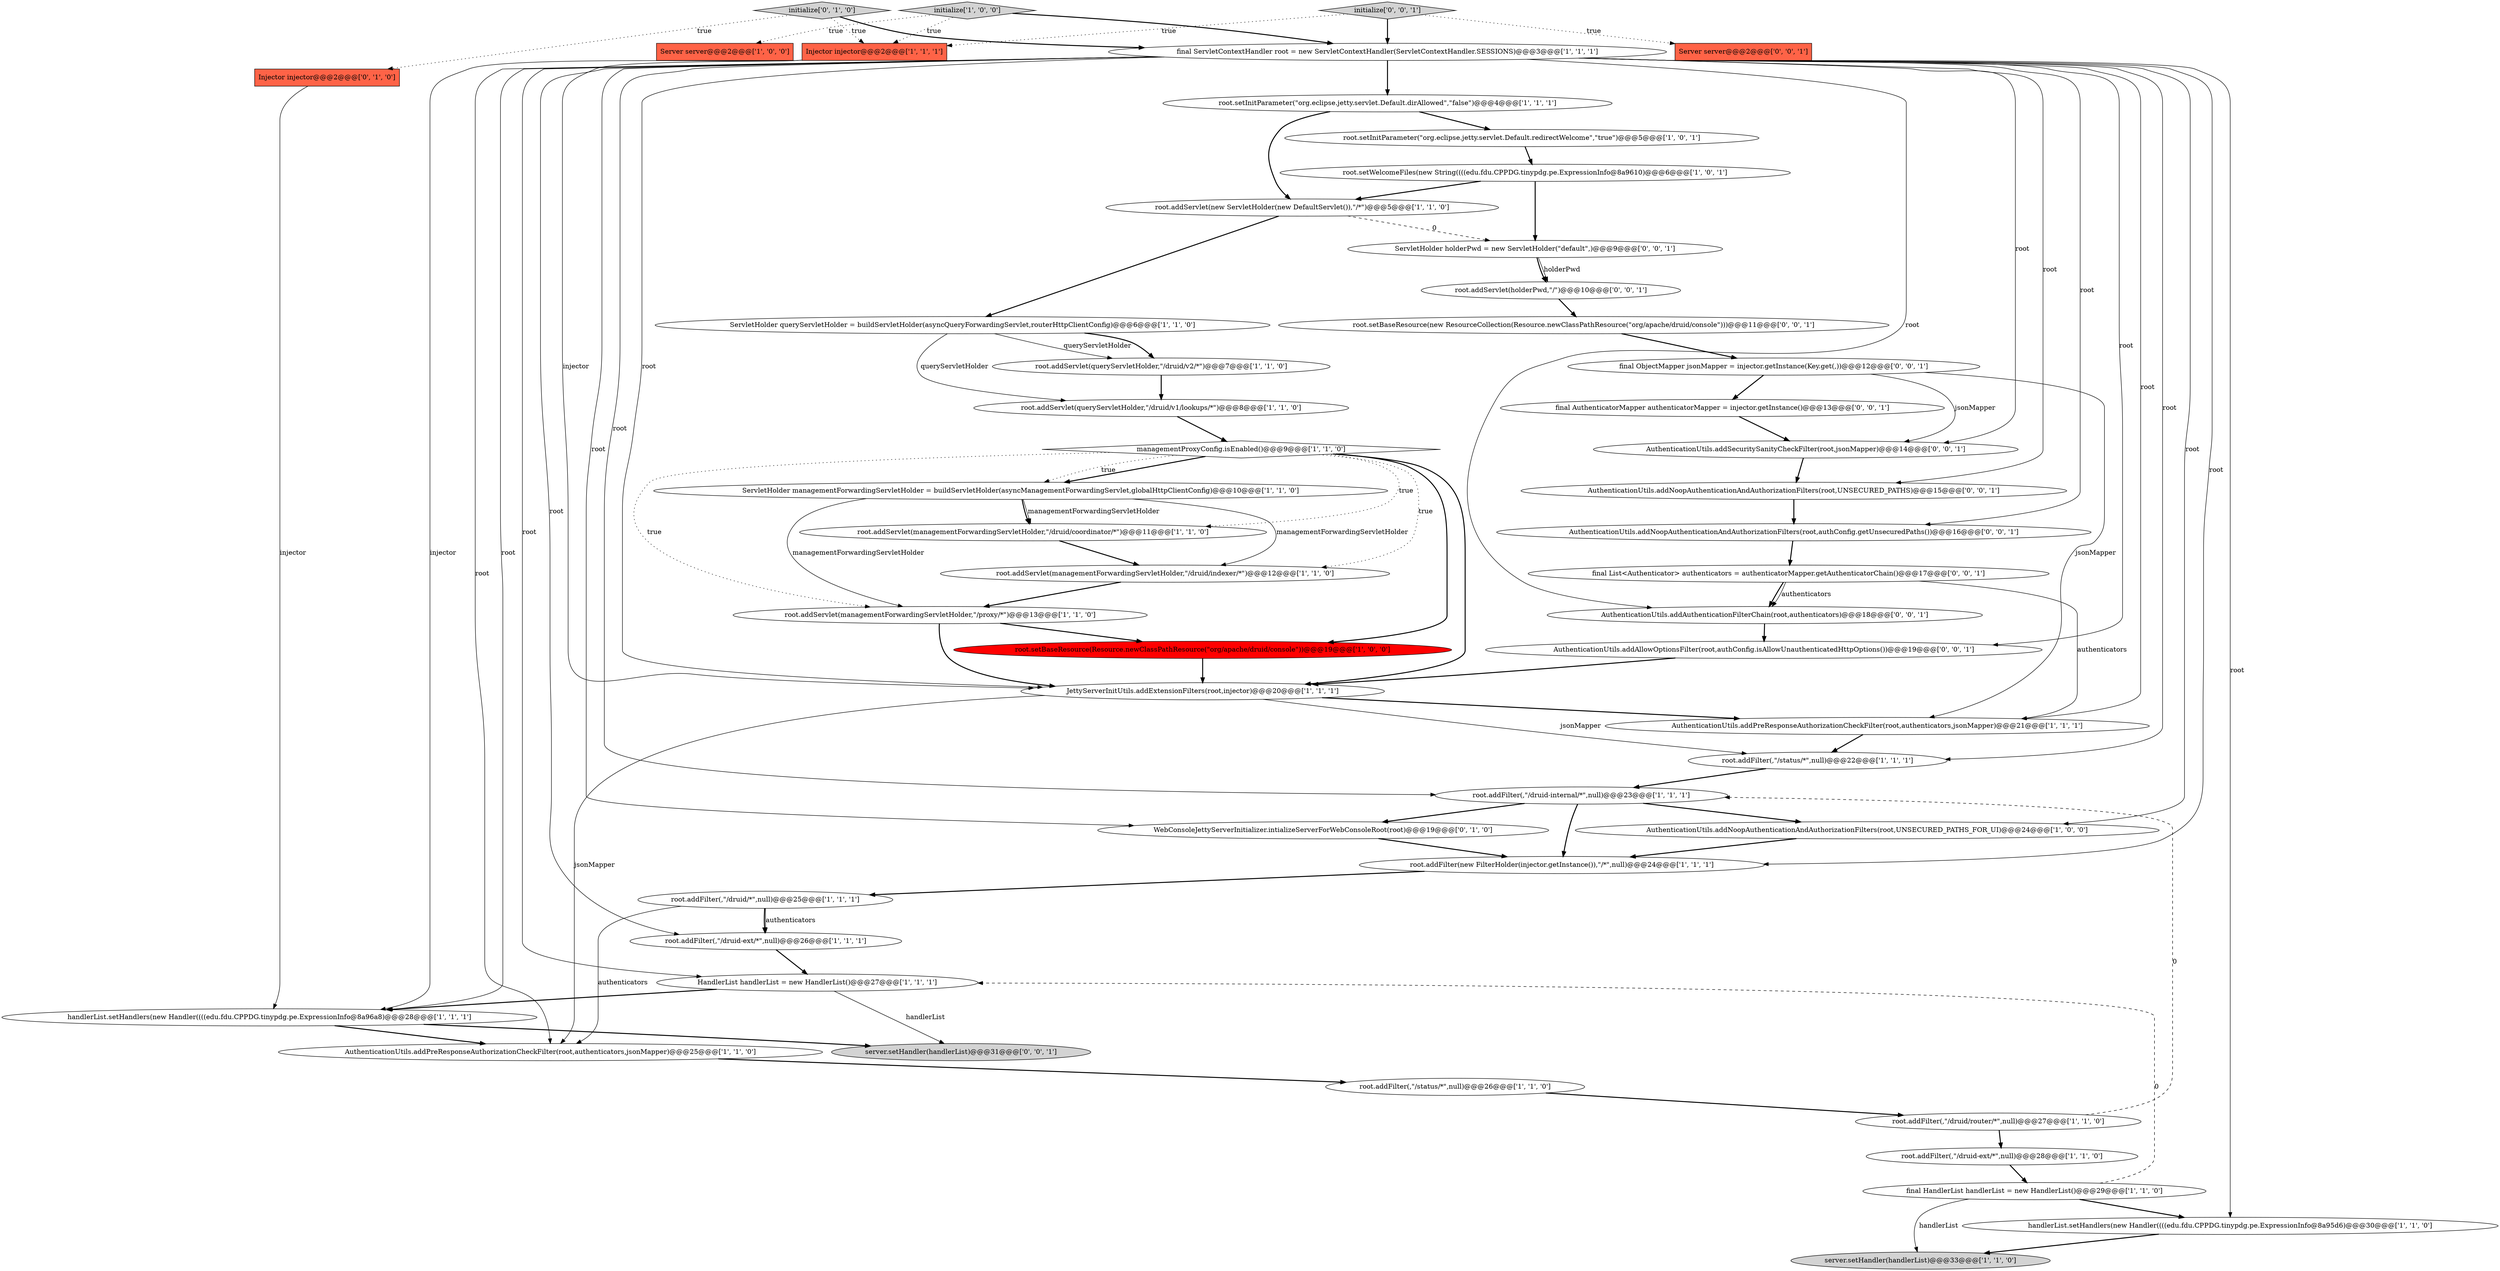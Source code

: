 digraph {
44 [style = filled, label = "AuthenticationUtils.addAllowOptionsFilter(root,authConfig.isAllowUnauthenticatedHttpOptions())@@@19@@@['0', '0', '1']", fillcolor = white, shape = ellipse image = "AAA0AAABBB3BBB"];
11 [style = filled, label = "AuthenticationUtils.addNoopAuthenticationAndAuthorizationFilters(root,UNSECURED_PATHS_FOR_UI)@@@24@@@['1', '0', '0']", fillcolor = white, shape = ellipse image = "AAA0AAABBB1BBB"];
24 [style = filled, label = "root.addServlet(queryServletHolder,\"/druid/v1/lookups/*\")@@@8@@@['1', '1', '0']", fillcolor = white, shape = ellipse image = "AAA0AAABBB1BBB"];
35 [style = filled, label = "Injector injector@@@2@@@['0', '1', '0']", fillcolor = tomato, shape = box image = "AAA0AAABBB2BBB"];
26 [style = filled, label = "AuthenticationUtils.addPreResponseAuthorizationCheckFilter(root,authenticators,jsonMapper)@@@21@@@['1', '1', '1']", fillcolor = white, shape = ellipse image = "AAA0AAABBB1BBB"];
33 [style = filled, label = "root.addServlet(managementForwardingServletHolder,\"/druid/indexer/*\")@@@12@@@['1', '1', '0']", fillcolor = white, shape = ellipse image = "AAA0AAABBB1BBB"];
40 [style = filled, label = "initialize['0', '0', '1']", fillcolor = lightgray, shape = diamond image = "AAA0AAABBB3BBB"];
43 [style = filled, label = "final List<Authenticator> authenticators = authenticatorMapper.getAuthenticatorChain()@@@17@@@['0', '0', '1']", fillcolor = white, shape = ellipse image = "AAA0AAABBB3BBB"];
42 [style = filled, label = "ServletHolder holderPwd = new ServletHolder(\"default\",)@@@9@@@['0', '0', '1']", fillcolor = white, shape = ellipse image = "AAA0AAABBB3BBB"];
28 [style = filled, label = "managementProxyConfig.isEnabled()@@@9@@@['1', '1', '0']", fillcolor = white, shape = diamond image = "AAA0AAABBB1BBB"];
9 [style = filled, label = "handlerList.setHandlers(new Handler((((edu.fdu.CPPDG.tinypdg.pe.ExpressionInfo@8a95d6)@@@30@@@['1', '1', '0']", fillcolor = white, shape = ellipse image = "AAA0AAABBB1BBB"];
31 [style = filled, label = "root.addServlet(new ServletHolder(new DefaultServlet()),\"/*\")@@@5@@@['1', '1', '0']", fillcolor = white, shape = ellipse image = "AAA0AAABBB1BBB"];
30 [style = filled, label = "server.setHandler(handlerList)@@@33@@@['1', '1', '0']", fillcolor = lightgray, shape = ellipse image = "AAA0AAABBB1BBB"];
0 [style = filled, label = "root.setInitParameter(\"org.eclipse.jetty.servlet.Default.dirAllowed\",\"false\")@@@4@@@['1', '1', '1']", fillcolor = white, shape = ellipse image = "AAA0AAABBB1BBB"];
17 [style = filled, label = "root.addFilter(,\"/druid-ext/*\",null)@@@26@@@['1', '1', '1']", fillcolor = white, shape = ellipse image = "AAA0AAABBB1BBB"];
6 [style = filled, label = "root.addServlet(managementForwardingServletHolder,\"/proxy/*\")@@@13@@@['1', '1', '0']", fillcolor = white, shape = ellipse image = "AAA0AAABBB1BBB"];
4 [style = filled, label = "initialize['1', '0', '0']", fillcolor = lightgray, shape = diamond image = "AAA0AAABBB1BBB"];
47 [style = filled, label = "root.addServlet(holderPwd,\"/\")@@@10@@@['0', '0', '1']", fillcolor = white, shape = ellipse image = "AAA0AAABBB3BBB"];
14 [style = filled, label = "root.setWelcomeFiles(new String((((edu.fdu.CPPDG.tinypdg.pe.ExpressionInfo@8a9610)@@@6@@@['1', '0', '1']", fillcolor = white, shape = ellipse image = "AAA0AAABBB1BBB"];
49 [style = filled, label = "root.setBaseResource(new ResourceCollection(Resource.newClassPathResource(\"org/apache/druid/console\")))@@@11@@@['0', '0', '1']", fillcolor = white, shape = ellipse image = "AAA0AAABBB3BBB"];
48 [style = filled, label = "final AuthenticatorMapper authenticatorMapper = injector.getInstance()@@@13@@@['0', '0', '1']", fillcolor = white, shape = ellipse image = "AAA0AAABBB3BBB"];
27 [style = filled, label = "final HandlerList handlerList = new HandlerList()@@@29@@@['1', '1', '0']", fillcolor = white, shape = ellipse image = "AAA0AAABBB1BBB"];
50 [style = filled, label = "final ObjectMapper jsonMapper = injector.getInstance(Key.get(,))@@@12@@@['0', '0', '1']", fillcolor = white, shape = ellipse image = "AAA0AAABBB3BBB"];
7 [style = filled, label = "root.addFilter(,\"/druid/router/*\",null)@@@27@@@['1', '1', '0']", fillcolor = white, shape = ellipse image = "AAA0AAABBB1BBB"];
10 [style = filled, label = "root.addServlet(queryServletHolder,\"/druid/v2/*\")@@@7@@@['1', '1', '0']", fillcolor = white, shape = ellipse image = "AAA0AAABBB1BBB"];
22 [style = filled, label = "root.addFilter(new FilterHolder(injector.getInstance()),\"/*\",null)@@@24@@@['1', '1', '1']", fillcolor = white, shape = ellipse image = "AAA0AAABBB1BBB"];
46 [style = filled, label = "AuthenticationUtils.addAuthenticationFilterChain(root,authenticators)@@@18@@@['0', '0', '1']", fillcolor = white, shape = ellipse image = "AAA0AAABBB3BBB"];
18 [style = filled, label = "ServletHolder queryServletHolder = buildServletHolder(asyncQueryForwardingServlet,routerHttpClientConfig)@@@6@@@['1', '1', '0']", fillcolor = white, shape = ellipse image = "AAA0AAABBB1BBB"];
12 [style = filled, label = "ServletHolder managementForwardingServletHolder = buildServletHolder(asyncManagementForwardingServlet,globalHttpClientConfig)@@@10@@@['1', '1', '0']", fillcolor = white, shape = ellipse image = "AAA0AAABBB1BBB"];
25 [style = filled, label = "AuthenticationUtils.addPreResponseAuthorizationCheckFilter(root,authenticators,jsonMapper)@@@25@@@['1', '1', '0']", fillcolor = white, shape = ellipse image = "AAA0AAABBB1BBB"];
13 [style = filled, label = "root.addServlet(managementForwardingServletHolder,\"/druid/coordinator/*\")@@@11@@@['1', '1', '0']", fillcolor = white, shape = ellipse image = "AAA0AAABBB1BBB"];
2 [style = filled, label = "final ServletContextHandler root = new ServletContextHandler(ServletContextHandler.SESSIONS)@@@3@@@['1', '1', '1']", fillcolor = white, shape = ellipse image = "AAA0AAABBB1BBB"];
19 [style = filled, label = "HandlerList handlerList = new HandlerList()@@@27@@@['1', '1', '1']", fillcolor = white, shape = ellipse image = "AAA0AAABBB1BBB"];
29 [style = filled, label = "handlerList.setHandlers(new Handler((((edu.fdu.CPPDG.tinypdg.pe.ExpressionInfo@8a96a8)@@@28@@@['1', '1', '1']", fillcolor = white, shape = ellipse image = "AAA0AAABBB1BBB"];
32 [style = filled, label = "root.addFilter(,\"/druid/*\",null)@@@25@@@['1', '1', '1']", fillcolor = white, shape = ellipse image = "AAA0AAABBB1BBB"];
5 [style = filled, label = "Server server@@@2@@@['1', '0', '0']", fillcolor = tomato, shape = box image = "AAA0AAABBB1BBB"];
15 [style = filled, label = "JettyServerInitUtils.addExtensionFilters(root,injector)@@@20@@@['1', '1', '1']", fillcolor = white, shape = ellipse image = "AAA0AAABBB1BBB"];
23 [style = filled, label = "root.setInitParameter(\"org.eclipse.jetty.servlet.Default.redirectWelcome\",\"true\")@@@5@@@['1', '0', '1']", fillcolor = white, shape = ellipse image = "AAA0AAABBB1BBB"];
38 [style = filled, label = "AuthenticationUtils.addNoopAuthenticationAndAuthorizationFilters(root,UNSECURED_PATHS)@@@15@@@['0', '0', '1']", fillcolor = white, shape = ellipse image = "AAA0AAABBB3BBB"];
3 [style = filled, label = "root.addFilter(,\"/druid-internal/*\",null)@@@23@@@['1', '1', '1']", fillcolor = white, shape = ellipse image = "AAA0AAABBB1BBB"];
16 [style = filled, label = "root.addFilter(,\"/druid-ext/*\",null)@@@28@@@['1', '1', '0']", fillcolor = white, shape = ellipse image = "AAA0AAABBB1BBB"];
45 [style = filled, label = "Server server@@@2@@@['0', '0', '1']", fillcolor = tomato, shape = box image = "AAA0AAABBB3BBB"];
21 [style = filled, label = "root.addFilter(,\"/status/*\",null)@@@22@@@['1', '1', '1']", fillcolor = white, shape = ellipse image = "AAA0AAABBB1BBB"];
8 [style = filled, label = "root.setBaseResource(Resource.newClassPathResource(\"org/apache/druid/console\"))@@@19@@@['1', '0', '0']", fillcolor = red, shape = ellipse image = "AAA1AAABBB1BBB"];
36 [style = filled, label = "initialize['0', '1', '0']", fillcolor = lightgray, shape = diamond image = "AAA0AAABBB2BBB"];
37 [style = filled, label = "AuthenticationUtils.addNoopAuthenticationAndAuthorizationFilters(root,authConfig.getUnsecuredPaths())@@@16@@@['0', '0', '1']", fillcolor = white, shape = ellipse image = "AAA0AAABBB3BBB"];
1 [style = filled, label = "root.addFilter(,\"/status/*\",null)@@@26@@@['1', '1', '0']", fillcolor = white, shape = ellipse image = "AAA0AAABBB1BBB"];
34 [style = filled, label = "WebConsoleJettyServerInitializer.intializeServerForWebConsoleRoot(root)@@@19@@@['0', '1', '0']", fillcolor = white, shape = ellipse image = "AAA0AAABBB2BBB"];
20 [style = filled, label = "Injector injector@@@2@@@['1', '1', '1']", fillcolor = tomato, shape = box image = "AAA0AAABBB1BBB"];
39 [style = filled, label = "AuthenticationUtils.addSecuritySanityCheckFilter(root,jsonMapper)@@@14@@@['0', '0', '1']", fillcolor = white, shape = ellipse image = "AAA0AAABBB3BBB"];
41 [style = filled, label = "server.setHandler(handlerList)@@@31@@@['0', '0', '1']", fillcolor = lightgray, shape = ellipse image = "AAA0AAABBB3BBB"];
40->2 [style = bold, label=""];
25->1 [style = bold, label=""];
18->10 [style = solid, label="queryServletHolder"];
10->24 [style = bold, label=""];
27->9 [style = bold, label=""];
44->15 [style = bold, label=""];
2->26 [style = solid, label="root"];
2->15 [style = solid, label="root"];
48->39 [style = bold, label=""];
2->39 [style = solid, label="root"];
3->34 [style = bold, label=""];
47->49 [style = bold, label=""];
28->6 [style = dotted, label="true"];
36->20 [style = dotted, label="true"];
37->43 [style = bold, label=""];
36->2 [style = bold, label=""];
7->16 [style = bold, label=""];
42->47 [style = solid, label="holderPwd"];
39->38 [style = bold, label=""];
28->13 [style = dotted, label="true"];
21->3 [style = bold, label=""];
2->25 [style = solid, label="root"];
2->44 [style = solid, label="root"];
43->26 [style = solid, label="authenticators"];
24->28 [style = bold, label=""];
2->3 [style = solid, label="root"];
15->21 [style = solid, label="jsonMapper"];
32->25 [style = solid, label="authenticators"];
15->25 [style = solid, label="jsonMapper"];
19->41 [style = solid, label="handlerList"];
3->11 [style = bold, label=""];
2->37 [style = solid, label="root"];
22->32 [style = bold, label=""];
4->2 [style = bold, label=""];
40->20 [style = dotted, label="true"];
18->24 [style = solid, label="queryServletHolder"];
43->46 [style = bold, label=""];
23->14 [style = bold, label=""];
0->23 [style = bold, label=""];
2->19 [style = solid, label="root"];
2->34 [style = solid, label="root"];
38->37 [style = bold, label=""];
20->15 [style = solid, label="injector"];
50->39 [style = solid, label="jsonMapper"];
27->19 [style = dashed, label="0"];
2->17 [style = solid, label="root"];
2->29 [style = solid, label="root"];
32->17 [style = bold, label=""];
0->31 [style = bold, label=""];
12->33 [style = solid, label="managementForwardingServletHolder"];
46->44 [style = bold, label=""];
4->5 [style = dotted, label="true"];
35->29 [style = solid, label="injector"];
8->15 [style = bold, label=""];
16->27 [style = bold, label=""];
19->29 [style = bold, label=""];
14->42 [style = bold, label=""];
42->47 [style = bold, label=""];
31->42 [style = dashed, label="0"];
28->12 [style = bold, label=""];
50->48 [style = bold, label=""];
20->29 [style = solid, label="injector"];
43->46 [style = solid, label="authenticators"];
1->7 [style = bold, label=""];
49->50 [style = bold, label=""];
6->15 [style = bold, label=""];
2->9 [style = solid, label="root"];
26->21 [style = bold, label=""];
12->13 [style = bold, label=""];
2->11 [style = solid, label="root"];
2->21 [style = solid, label="root"];
2->0 [style = bold, label=""];
18->10 [style = bold, label=""];
28->8 [style = bold, label=""];
14->31 [style = bold, label=""];
11->22 [style = bold, label=""];
50->26 [style = solid, label="jsonMapper"];
2->46 [style = solid, label="root"];
28->12 [style = dotted, label="true"];
12->13 [style = solid, label="managementForwardingServletHolder"];
28->15 [style = bold, label=""];
12->6 [style = solid, label="managementForwardingServletHolder"];
28->33 [style = dotted, label="true"];
33->6 [style = bold, label=""];
29->41 [style = bold, label=""];
32->17 [style = solid, label="authenticators"];
4->20 [style = dotted, label="true"];
29->25 [style = bold, label=""];
27->30 [style = solid, label="handlerList"];
31->18 [style = bold, label=""];
9->30 [style = bold, label=""];
3->22 [style = bold, label=""];
17->19 [style = bold, label=""];
34->22 [style = bold, label=""];
15->26 [style = bold, label=""];
2->38 [style = solid, label="root"];
2->22 [style = solid, label="root"];
6->8 [style = bold, label=""];
7->3 [style = dashed, label="0"];
36->35 [style = dotted, label="true"];
40->45 [style = dotted, label="true"];
13->33 [style = bold, label=""];
}
